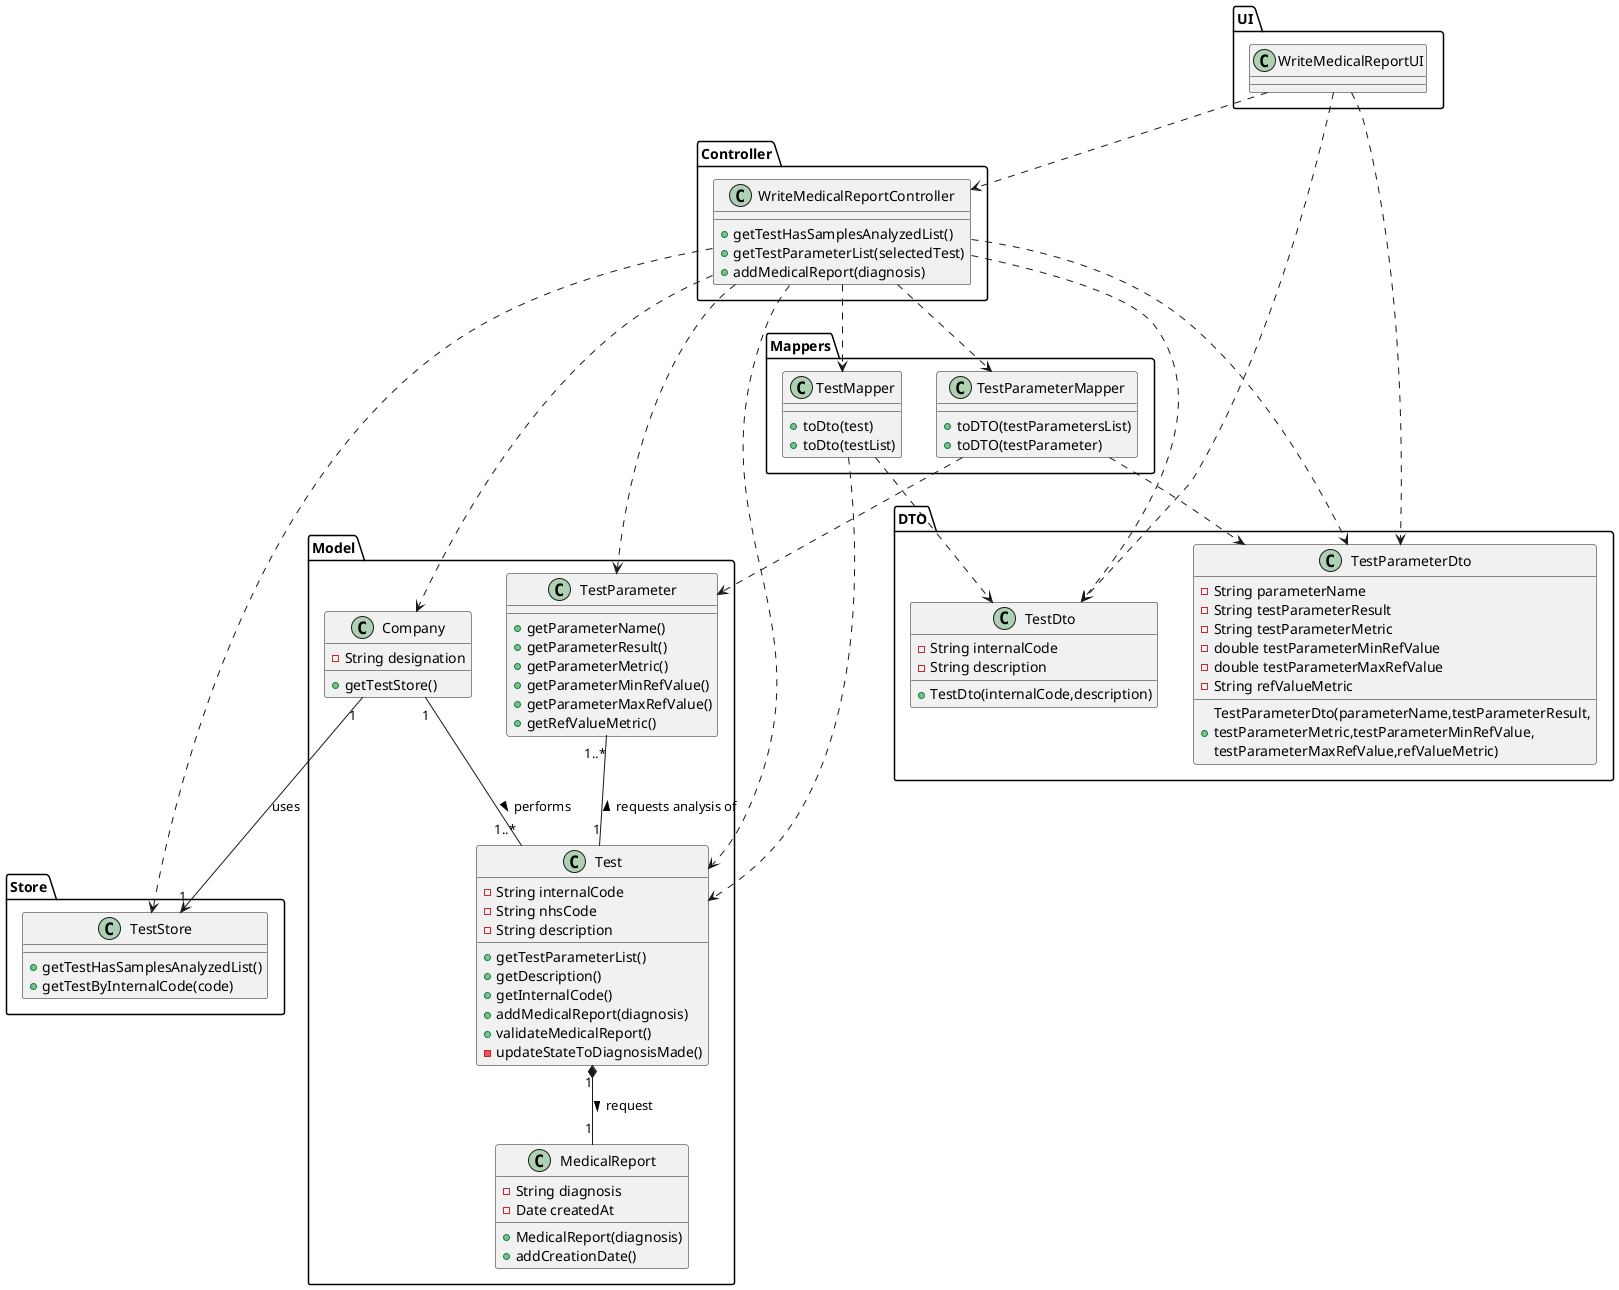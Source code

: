 @startuml

package UI{
class WriteMedicalReportUI{
}
}

package Controller{
class WriteMedicalReportController{
+getTestHasSamplesAnalyzedList()
+getTestParameterList(selectedTest)
+addMedicalReport(diagnosis)
}
}

package Model{
class Company{
-String designation
+getTestStore()
}

class Test{
-String internalCode
-String nhsCode
-String description
+getTestParameterList()
+getDescription()
+getInternalCode()
+addMedicalReport(diagnosis)
+validateMedicalReport()
-updateStateToDiagnosisMade()
}

class MedicalReport{
-String diagnosis
-Date createdAt
+ MedicalReport(diagnosis)
+ addCreationDate()
}

class TestParameter{
+ getParameterName()
+ getParameterResult()
+ getParameterMetric()
+ getParameterMinRefValue()
+ getParameterMaxRefValue()
+ getRefValueMetric()
}
}

package Store{
class TestStore{
+getTestHasSamplesAnalyzedList()
+getTestByInternalCode(code)
}
}

package Mappers{
class TestMapper{
+toDto(test)
+toDto(testList)
}

class TestParameterMapper{
+toDTO(testParametersList)
+toDTO(testParameter)
}
}

package DTO{
class TestDto{
-String internalCode
-String description
+TestDto(internalCode,description)
}

class TestParameterDto{
-String parameterName
-String testParameterResult
-String testParameterMetric
-double testParameterMinRefValue
-double testParameterMaxRefValue
-String refValueMetric
+TestParameterDto(parameterName,testParameterResult,\ntestParameterMetric,testParameterMinRefValue,\ntestParameterMaxRefValue,refValueMetric)
}
}


WriteMedicalReportUI ..> WriteMedicalReportController
WriteMedicalReportUI ..> TestDto
WriteMedicalReportUI ..> TestParameterDto
WriteMedicalReportController ..> Company
WriteMedicalReportController ..> TestStore
WriteMedicalReportController ..> TestMapper
WriteMedicalReportController ...> TestParameterDto
WriteMedicalReportController ...> TestDto
WriteMedicalReportController ...> TestParameter
WriteMedicalReportController ...> Test
WriteMedicalReportController ..> TestParameterMapper
TestParameterMapper ..> TestParameterDto
TestParameterMapper ..> TestParameter
TestMapper ..> TestDto
TestMapper ..> Test
Company "1"--"1..*" Test : performs >
TestParameter "1..*" --"1" Test : requests analysis of <
Test "1"*--"1" MedicalReport : request >
Company"1"--> "1" TestStore : uses

@enduml